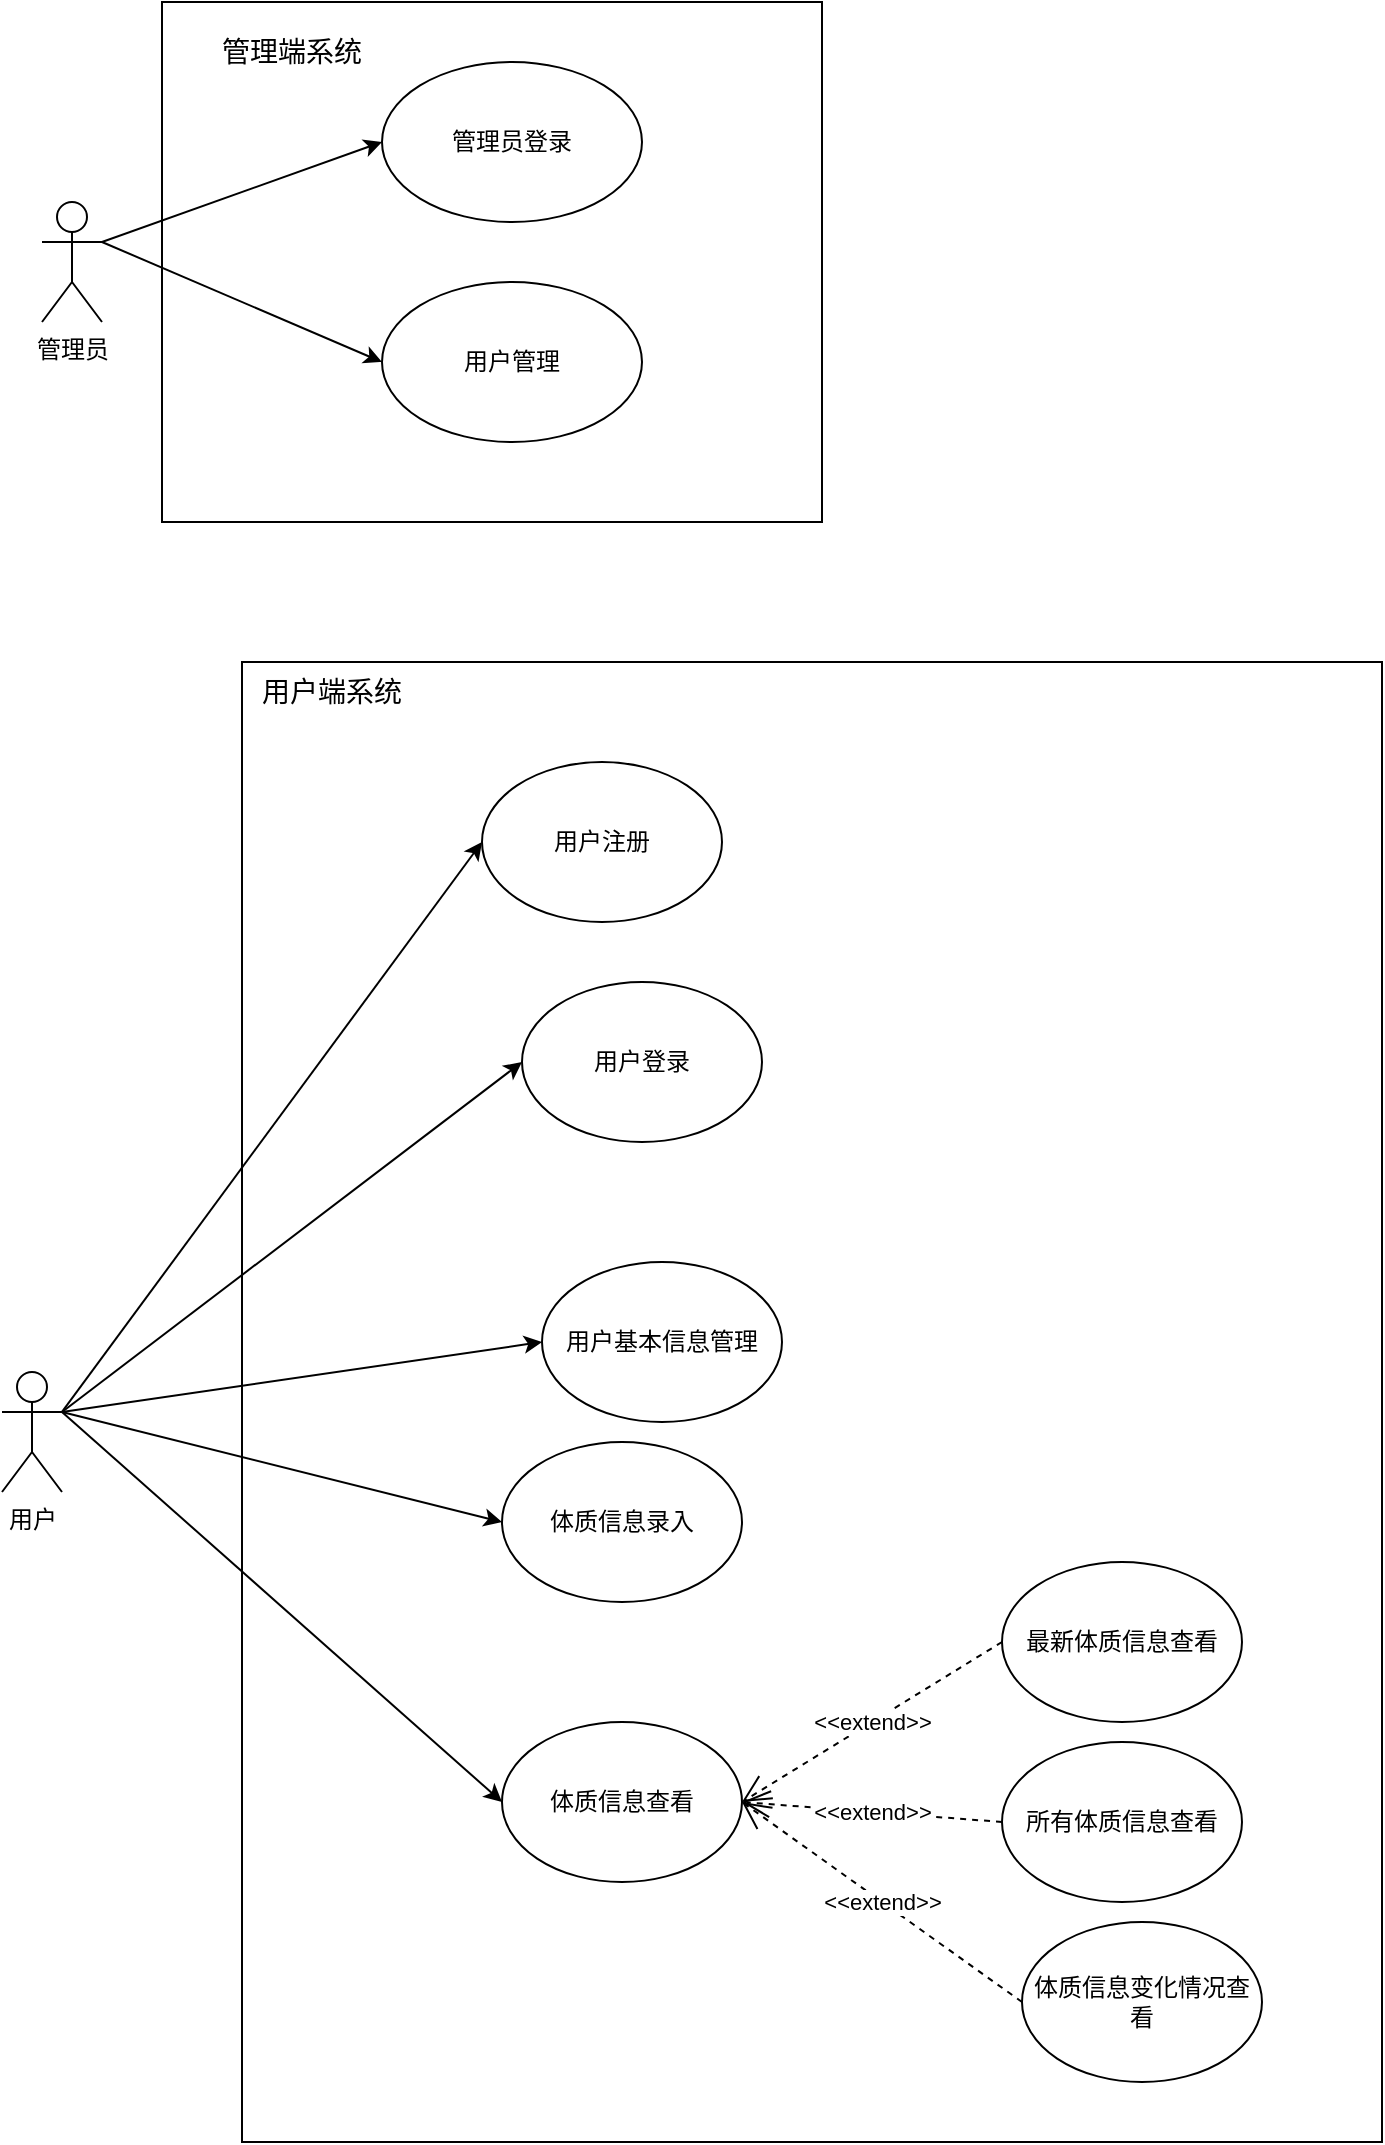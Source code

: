 <mxfile version="26.2.14">
  <diagram name="第 1 页" id="mypGMsca13ZEwCByqSfz">
    <mxGraphModel dx="790" dy="483" grid="1" gridSize="10" guides="1" tooltips="1" connect="1" arrows="1" fold="1" page="1" pageScale="1" pageWidth="827" pageHeight="1169" math="0" shadow="0">
      <root>
        <mxCell id="0" />
        <mxCell id="1" parent="0" />
        <mxCell id="COfLvNBTQRHZL0cv3FlG-12" value="" style="rounded=0;whiteSpace=wrap;html=1;" parent="1" vertex="1">
          <mxGeometry x="140" y="80" width="330" height="260" as="geometry" />
        </mxCell>
        <mxCell id="COfLvNBTQRHZL0cv3FlG-13" value="管理端系统" style="text;html=1;strokeColor=none;fillColor=none;align=center;verticalAlign=middle;whiteSpace=wrap;rounded=0;fontSize=14" parent="1" vertex="1">
          <mxGeometry x="160" y="90" width="90" height="30" as="geometry" />
        </mxCell>
        <mxCell id="COfLvNBTQRHZL0cv3FlG-14" value="管理员" style="shape=umlActor;verticalLabelPosition=bottom;verticalAlign=top;html=1;outlineConnect=0;" parent="1" vertex="1">
          <mxGeometry x="80" y="180" width="30" height="60" as="geometry" />
        </mxCell>
        <mxCell id="COfLvNBTQRHZL0cv3FlG-15" value="管理员登录" style="ellipse;whiteSpace=wrap;html=1;" parent="1" vertex="1">
          <mxGeometry x="250" y="110" width="130" height="80" as="geometry" />
        </mxCell>
        <mxCell id="COfLvNBTQRHZL0cv3FlG-16" value="用户管理" style="ellipse;whiteSpace=wrap;html=1;" parent="1" vertex="1">
          <mxGeometry x="250" y="220" width="130" height="80" as="geometry" />
        </mxCell>
        <mxCell id="COfLvNBTQRHZL0cv3FlG-17" value="" style="endArrow=classic;html=1;rounded=0;exitX=1;exitY=0.333;exitDx=0;exitDy=0;exitPerimeter=0;entryX=0;entryY=0.5;entryDx=0;entryDy=0;" parent="1" source="COfLvNBTQRHZL0cv3FlG-14" target="COfLvNBTQRHZL0cv3FlG-15" edge="1">
          <mxGeometry width="50" height="50" relative="1" as="geometry">
            <mxPoint x="330" y="310" as="sourcePoint" />
            <mxPoint x="380" y="260" as="targetPoint" />
          </mxGeometry>
        </mxCell>
        <mxCell id="COfLvNBTQRHZL0cv3FlG-18" value="" style="endArrow=classic;html=1;rounded=0;entryX=0;entryY=0.5;entryDx=0;entryDy=0;" parent="1" target="COfLvNBTQRHZL0cv3FlG-16" edge="1">
          <mxGeometry width="50" height="50" relative="1" as="geometry">
            <mxPoint x="110" y="200" as="sourcePoint" />
            <mxPoint x="160" y="200" as="targetPoint" />
          </mxGeometry>
        </mxCell>
        <mxCell id="COfLvNBTQRHZL0cv3FlG-19" value="" style="rounded=0;whiteSpace=wrap;html=1;" parent="1" vertex="1">
          <mxGeometry x="180" y="410" width="570" height="740" as="geometry" />
        </mxCell>
        <mxCell id="COfLvNBTQRHZL0cv3FlG-20" value="用户端系统" style="text;html=1;strokeColor=none;fillColor=none;align=center;verticalAlign=middle;whiteSpace=wrap;rounded=0;fontSize=14" parent="1" vertex="1">
          <mxGeometry x="180" y="410" width="90" height="30" as="geometry" />
        </mxCell>
        <mxCell id="COfLvNBTQRHZL0cv3FlG-21" value="用户注册" style="ellipse;whiteSpace=wrap;html=1;" parent="1" vertex="1">
          <mxGeometry x="300" y="460" width="120" height="80" as="geometry" />
        </mxCell>
        <mxCell id="COfLvNBTQRHZL0cv3FlG-22" value="用户登录" style="ellipse;whiteSpace=wrap;html=1;" parent="1" vertex="1">
          <mxGeometry x="320" y="570" width="120" height="80" as="geometry" />
        </mxCell>
        <mxCell id="COfLvNBTQRHZL0cv3FlG-23" value="用户基本信息管理" style="ellipse;whiteSpace=wrap;html=1;" parent="1" vertex="1">
          <mxGeometry x="330" y="710" width="120" height="80" as="geometry" />
        </mxCell>
        <mxCell id="COfLvNBTQRHZL0cv3FlG-24" value="体质信息录入" style="ellipse;whiteSpace=wrap;html=1;" parent="1" vertex="1">
          <mxGeometry x="310" y="800" width="120" height="80" as="geometry" />
        </mxCell>
        <mxCell id="COfLvNBTQRHZL0cv3FlG-25" value="体质信息查看" style="ellipse;whiteSpace=wrap;html=1;" parent="1" vertex="1">
          <mxGeometry x="310" y="940" width="120" height="80" as="geometry" />
        </mxCell>
        <mxCell id="COfLvNBTQRHZL0cv3FlG-26" value="最新体质信息查看" style="ellipse;whiteSpace=wrap;html=1;" parent="1" vertex="1">
          <mxGeometry x="560" y="860" width="120" height="80" as="geometry" />
        </mxCell>
        <mxCell id="COfLvNBTQRHZL0cv3FlG-27" value="所有体质信息查看" style="ellipse;whiteSpace=wrap;html=1;" parent="1" vertex="1">
          <mxGeometry x="560" y="950" width="120" height="80" as="geometry" />
        </mxCell>
        <mxCell id="COfLvNBTQRHZL0cv3FlG-28" value="体质信息变化情况查看" style="ellipse;whiteSpace=wrap;html=1;" parent="1" vertex="1">
          <mxGeometry x="570" y="1040" width="120" height="80" as="geometry" />
        </mxCell>
        <mxCell id="COfLvNBTQRHZL0cv3FlG-29" value="用户" style="shape=umlActor;verticalLabelPosition=bottom;verticalAlign=top;html=1;outlineConnect=0;" parent="1" vertex="1">
          <mxGeometry x="60" y="765" width="30" height="60" as="geometry" />
        </mxCell>
        <mxCell id="COfLvNBTQRHZL0cv3FlG-30" value="&amp;lt;&amp;lt;extend&amp;gt;&amp;gt;" style="endArrow=open;endSize=12;dashed=1;html=1;rounded=0;entryX=1;entryY=0.5;entryDx=0;entryDy=0;exitX=0;exitY=0.5;exitDx=0;exitDy=0;" parent="1" source="COfLvNBTQRHZL0cv3FlG-26" target="COfLvNBTQRHZL0cv3FlG-25" edge="1">
          <mxGeometry width="160" relative="1" as="geometry">
            <mxPoint x="570" y="800" as="sourcePoint" />
            <mxPoint x="730" y="800" as="targetPoint" />
          </mxGeometry>
        </mxCell>
        <mxCell id="COfLvNBTQRHZL0cv3FlG-33" value="&amp;lt;&amp;lt;extend&amp;gt;&amp;gt;" style="endArrow=open;endSize=12;dashed=1;html=1;rounded=0;entryX=1;entryY=0.5;entryDx=0;entryDy=0;exitX=0;exitY=0.5;exitDx=0;exitDy=0;" parent="1" source="COfLvNBTQRHZL0cv3FlG-27" target="COfLvNBTQRHZL0cv3FlG-25" edge="1">
          <mxGeometry width="160" relative="1" as="geometry">
            <mxPoint x="570" y="910" as="sourcePoint" />
            <mxPoint x="440" y="990" as="targetPoint" />
          </mxGeometry>
        </mxCell>
        <mxCell id="COfLvNBTQRHZL0cv3FlG-34" value="&amp;lt;&amp;lt;extend&amp;gt;&amp;gt;" style="endArrow=open;endSize=12;dashed=1;html=1;rounded=0;exitX=0;exitY=0.5;exitDx=0;exitDy=0;" parent="1" source="COfLvNBTQRHZL0cv3FlG-28" edge="1">
          <mxGeometry width="160" relative="1" as="geometry">
            <mxPoint x="570" y="1000" as="sourcePoint" />
            <mxPoint x="430" y="980" as="targetPoint" />
          </mxGeometry>
        </mxCell>
        <mxCell id="COfLvNBTQRHZL0cv3FlG-35" value="" style="endArrow=classic;html=1;rounded=0;exitX=1;exitY=0.333;exitDx=0;exitDy=0;exitPerimeter=0;entryX=0;entryY=0.5;entryDx=0;entryDy=0;" parent="1" source="COfLvNBTQRHZL0cv3FlG-29" target="COfLvNBTQRHZL0cv3FlG-21" edge="1">
          <mxGeometry width="50" height="50" relative="1" as="geometry">
            <mxPoint x="590" y="750" as="sourcePoint" />
            <mxPoint x="640" y="700" as="targetPoint" />
          </mxGeometry>
        </mxCell>
        <mxCell id="COfLvNBTQRHZL0cv3FlG-36" value="" style="endArrow=classic;html=1;rounded=0;entryX=0;entryY=0.5;entryDx=0;entryDy=0;exitX=1;exitY=0.333;exitDx=0;exitDy=0;exitPerimeter=0;" parent="1" source="COfLvNBTQRHZL0cv3FlG-29" target="COfLvNBTQRHZL0cv3FlG-22" edge="1">
          <mxGeometry width="50" height="50" relative="1" as="geometry">
            <mxPoint x="590" y="750" as="sourcePoint" />
            <mxPoint x="640" y="700" as="targetPoint" />
          </mxGeometry>
        </mxCell>
        <mxCell id="COfLvNBTQRHZL0cv3FlG-37" value="" style="endArrow=classic;html=1;rounded=0;entryX=0;entryY=0.5;entryDx=0;entryDy=0;exitX=1;exitY=0.333;exitDx=0;exitDy=0;exitPerimeter=0;" parent="1" source="COfLvNBTQRHZL0cv3FlG-29" target="COfLvNBTQRHZL0cv3FlG-24" edge="1">
          <mxGeometry width="50" height="50" relative="1" as="geometry">
            <mxPoint x="380" y="790" as="sourcePoint" />
            <mxPoint x="430" y="740" as="targetPoint" />
          </mxGeometry>
        </mxCell>
        <mxCell id="COfLvNBTQRHZL0cv3FlG-38" value="" style="endArrow=classic;html=1;rounded=0;exitX=1;exitY=0.333;exitDx=0;exitDy=0;exitPerimeter=0;" parent="1" source="COfLvNBTQRHZL0cv3FlG-29" edge="1">
          <mxGeometry width="50" height="50" relative="1" as="geometry">
            <mxPoint x="380" y="790" as="sourcePoint" />
            <mxPoint x="330" y="750" as="targetPoint" />
          </mxGeometry>
        </mxCell>
        <mxCell id="COfLvNBTQRHZL0cv3FlG-39" value="" style="endArrow=classic;html=1;rounded=0;entryX=0;entryY=0.5;entryDx=0;entryDy=0;exitX=1;exitY=0.333;exitDx=0;exitDy=0;exitPerimeter=0;" parent="1" source="COfLvNBTQRHZL0cv3FlG-29" target="COfLvNBTQRHZL0cv3FlG-25" edge="1">
          <mxGeometry width="50" height="50" relative="1" as="geometry">
            <mxPoint x="90" y="780" as="sourcePoint" />
            <mxPoint x="430" y="930" as="targetPoint" />
          </mxGeometry>
        </mxCell>
      </root>
    </mxGraphModel>
  </diagram>
</mxfile>
